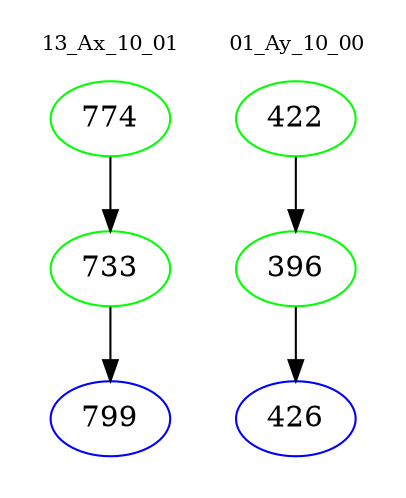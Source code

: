 digraph{
subgraph cluster_0 {
color = white
label = "13_Ax_10_01";
fontsize=10;
T0_774 [label="774", color="green"]
T0_774 -> T0_733 [color="black"]
T0_733 [label="733", color="green"]
T0_733 -> T0_799 [color="black"]
T0_799 [label="799", color="blue"]
}
subgraph cluster_1 {
color = white
label = "01_Ay_10_00";
fontsize=10;
T1_422 [label="422", color="green"]
T1_422 -> T1_396 [color="black"]
T1_396 [label="396", color="green"]
T1_396 -> T1_426 [color="black"]
T1_426 [label="426", color="blue"]
}
}
